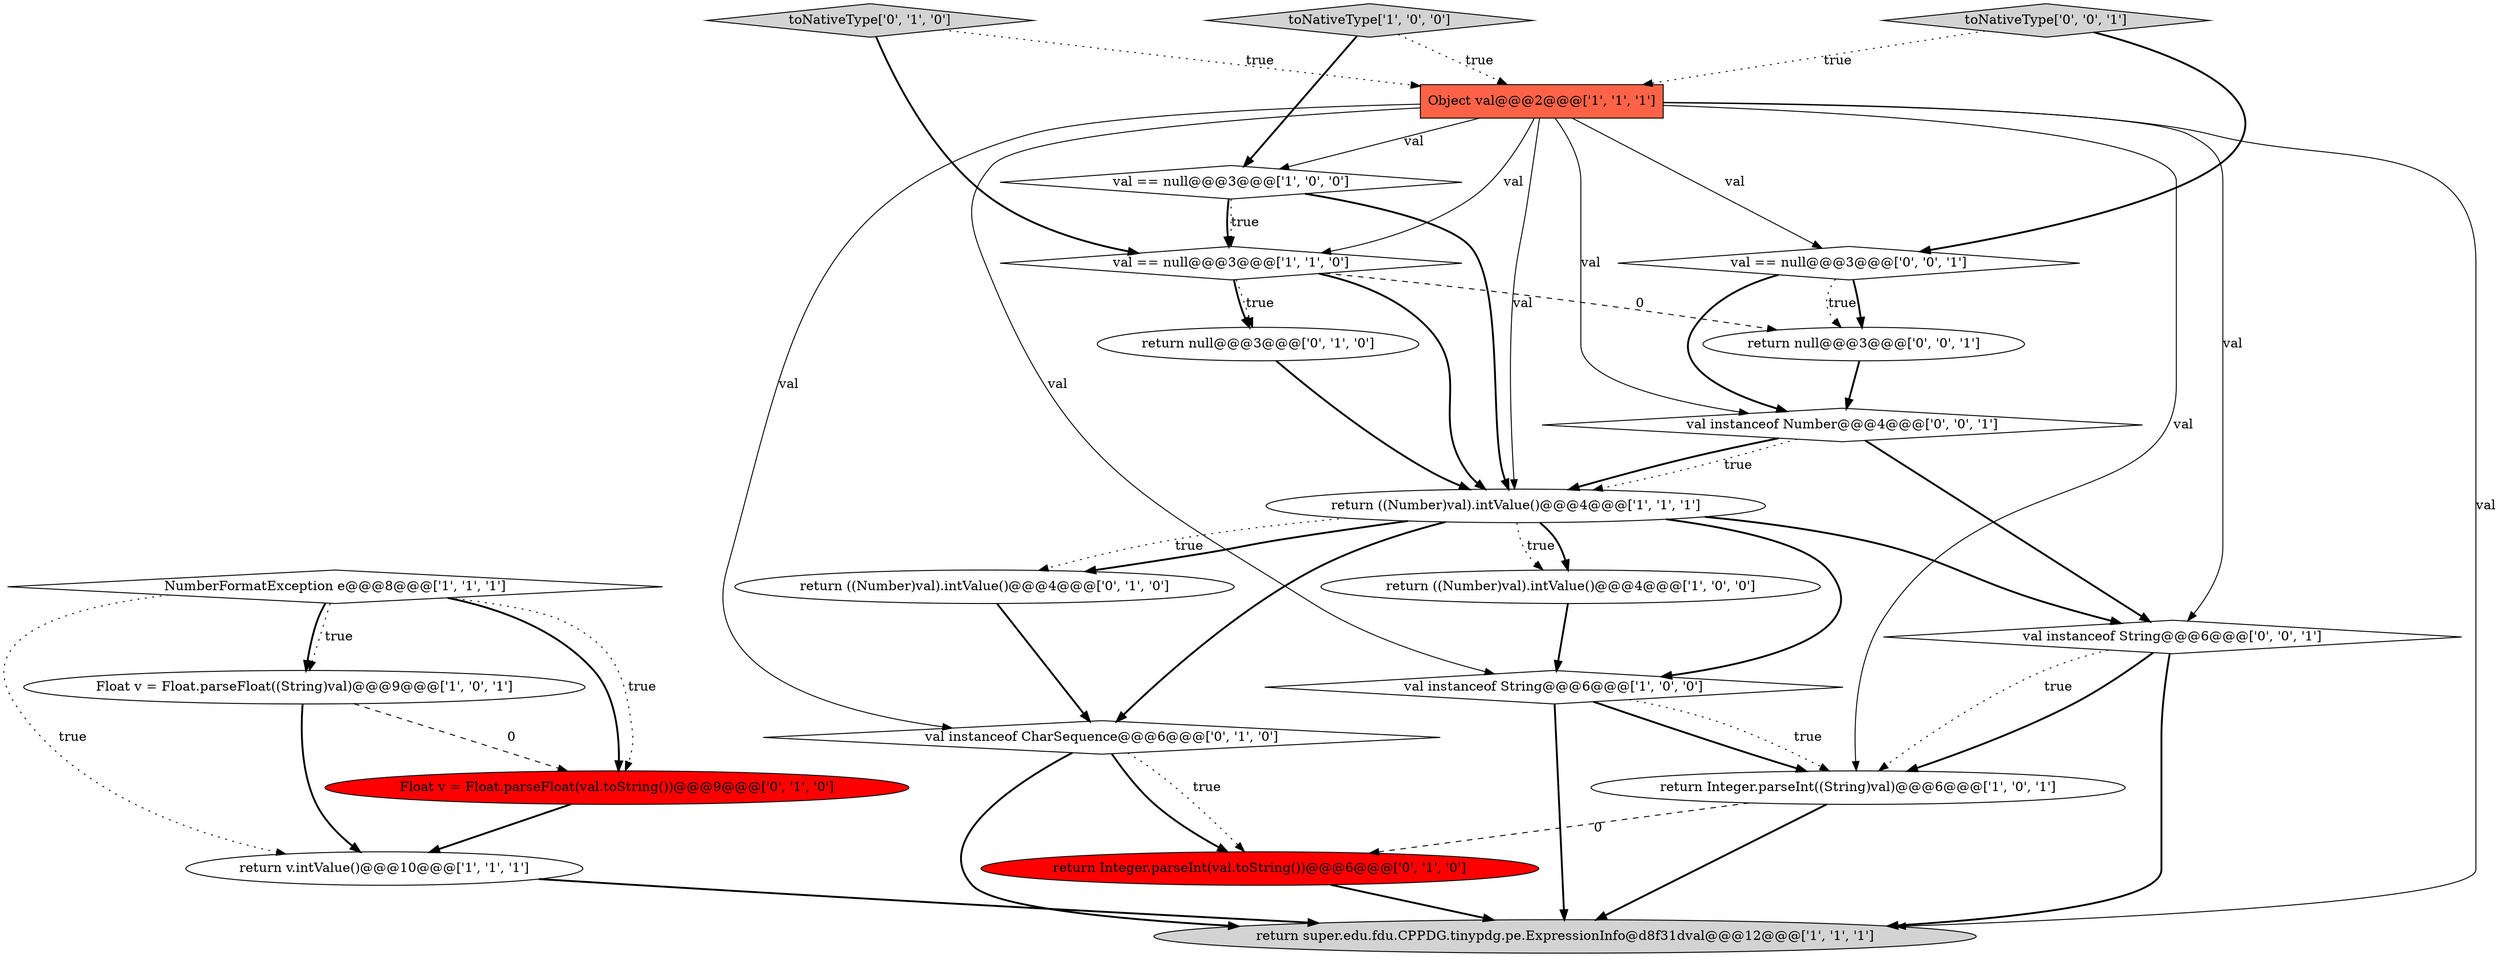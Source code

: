 digraph {
8 [style = filled, label = "Float v = Float.parseFloat((String)val)@@@9@@@['1', '0', '1']", fillcolor = white, shape = ellipse image = "AAA0AAABBB1BBB"];
16 [style = filled, label = "return null@@@3@@@['0', '1', '0']", fillcolor = white, shape = ellipse image = "AAA0AAABBB2BBB"];
3 [style = filled, label = "val instanceof String@@@6@@@['1', '0', '0']", fillcolor = white, shape = diamond image = "AAA0AAABBB1BBB"];
9 [style = filled, label = "return v.intValue()@@@10@@@['1', '1', '1']", fillcolor = white, shape = ellipse image = "AAA0AAABBB1BBB"];
2 [style = filled, label = "return super.edu.fdu.CPPDG.tinypdg.pe.ExpressionInfo@d8f31dval@@@12@@@['1', '1', '1']", fillcolor = lightgray, shape = ellipse image = "AAA0AAABBB1BBB"];
15 [style = filled, label = "val instanceof CharSequence@@@6@@@['0', '1', '0']", fillcolor = white, shape = diamond image = "AAA0AAABBB2BBB"];
10 [style = filled, label = "Object val@@@2@@@['1', '1', '1']", fillcolor = tomato, shape = box image = "AAA0AAABBB1BBB"];
5 [style = filled, label = "return ((Number)val).intValue()@@@4@@@['1', '1', '1']", fillcolor = white, shape = ellipse image = "AAA0AAABBB1BBB"];
13 [style = filled, label = "return ((Number)val).intValue()@@@4@@@['0', '1', '0']", fillcolor = white, shape = ellipse image = "AAA0AAABBB2BBB"];
18 [style = filled, label = "val instanceof String@@@6@@@['0', '0', '1']", fillcolor = white, shape = diamond image = "AAA0AAABBB3BBB"];
0 [style = filled, label = "return ((Number)val).intValue()@@@4@@@['1', '0', '0']", fillcolor = white, shape = ellipse image = "AAA0AAABBB1BBB"];
21 [style = filled, label = "val instanceof Number@@@4@@@['0', '0', '1']", fillcolor = white, shape = diamond image = "AAA0AAABBB3BBB"];
14 [style = filled, label = "toNativeType['0', '1', '0']", fillcolor = lightgray, shape = diamond image = "AAA0AAABBB2BBB"];
1 [style = filled, label = "val == null@@@3@@@['1', '0', '0']", fillcolor = white, shape = diamond image = "AAA0AAABBB1BBB"];
7 [style = filled, label = "NumberFormatException e@@@8@@@['1', '1', '1']", fillcolor = white, shape = diamond image = "AAA0AAABBB1BBB"];
22 [style = filled, label = "toNativeType['0', '0', '1']", fillcolor = lightgray, shape = diamond image = "AAA0AAABBB3BBB"];
20 [style = filled, label = "return null@@@3@@@['0', '0', '1']", fillcolor = white, shape = ellipse image = "AAA0AAABBB3BBB"];
4 [style = filled, label = "toNativeType['1', '0', '0']", fillcolor = lightgray, shape = diamond image = "AAA0AAABBB1BBB"];
19 [style = filled, label = "val == null@@@3@@@['0', '0', '1']", fillcolor = white, shape = diamond image = "AAA0AAABBB3BBB"];
11 [style = filled, label = "val == null@@@3@@@['1', '1', '0']", fillcolor = white, shape = diamond image = "AAA0AAABBB1BBB"];
12 [style = filled, label = "Float v = Float.parseFloat(val.toString())@@@9@@@['0', '1', '0']", fillcolor = red, shape = ellipse image = "AAA1AAABBB2BBB"];
6 [style = filled, label = "return Integer.parseInt((String)val)@@@6@@@['1', '0', '1']", fillcolor = white, shape = ellipse image = "AAA0AAABBB1BBB"];
17 [style = filled, label = "return Integer.parseInt(val.toString())@@@6@@@['0', '1', '0']", fillcolor = red, shape = ellipse image = "AAA1AAABBB2BBB"];
1->5 [style = bold, label=""];
5->3 [style = bold, label=""];
0->3 [style = bold, label=""];
11->16 [style = bold, label=""];
15->2 [style = bold, label=""];
22->10 [style = dotted, label="true"];
11->20 [style = dashed, label="0"];
22->19 [style = bold, label=""];
10->6 [style = solid, label="val"];
4->10 [style = dotted, label="true"];
9->2 [style = bold, label=""];
7->12 [style = bold, label=""];
19->20 [style = dotted, label="true"];
10->3 [style = solid, label="val"];
10->15 [style = solid, label="val"];
19->20 [style = bold, label=""];
1->11 [style = dotted, label="true"];
10->1 [style = solid, label="val"];
10->21 [style = solid, label="val"];
5->15 [style = bold, label=""];
3->6 [style = bold, label=""];
8->12 [style = dashed, label="0"];
6->17 [style = dashed, label="0"];
10->19 [style = solid, label="val"];
10->11 [style = solid, label="val"];
5->0 [style = dotted, label="true"];
7->9 [style = dotted, label="true"];
5->18 [style = bold, label=""];
3->6 [style = dotted, label="true"];
18->2 [style = bold, label=""];
7->8 [style = bold, label=""];
10->5 [style = solid, label="val"];
12->9 [style = bold, label=""];
10->18 [style = solid, label="val"];
14->10 [style = dotted, label="true"];
21->18 [style = bold, label=""];
7->12 [style = dotted, label="true"];
1->11 [style = bold, label=""];
18->6 [style = dotted, label="true"];
6->2 [style = bold, label=""];
15->17 [style = dotted, label="true"];
20->21 [style = bold, label=""];
21->5 [style = bold, label=""];
5->13 [style = dotted, label="true"];
11->5 [style = bold, label=""];
15->17 [style = bold, label=""];
3->2 [style = bold, label=""];
5->0 [style = bold, label=""];
17->2 [style = bold, label=""];
18->6 [style = bold, label=""];
5->13 [style = bold, label=""];
8->9 [style = bold, label=""];
16->5 [style = bold, label=""];
11->16 [style = dotted, label="true"];
4->1 [style = bold, label=""];
13->15 [style = bold, label=""];
7->8 [style = dotted, label="true"];
14->11 [style = bold, label=""];
10->2 [style = solid, label="val"];
21->5 [style = dotted, label="true"];
19->21 [style = bold, label=""];
}
